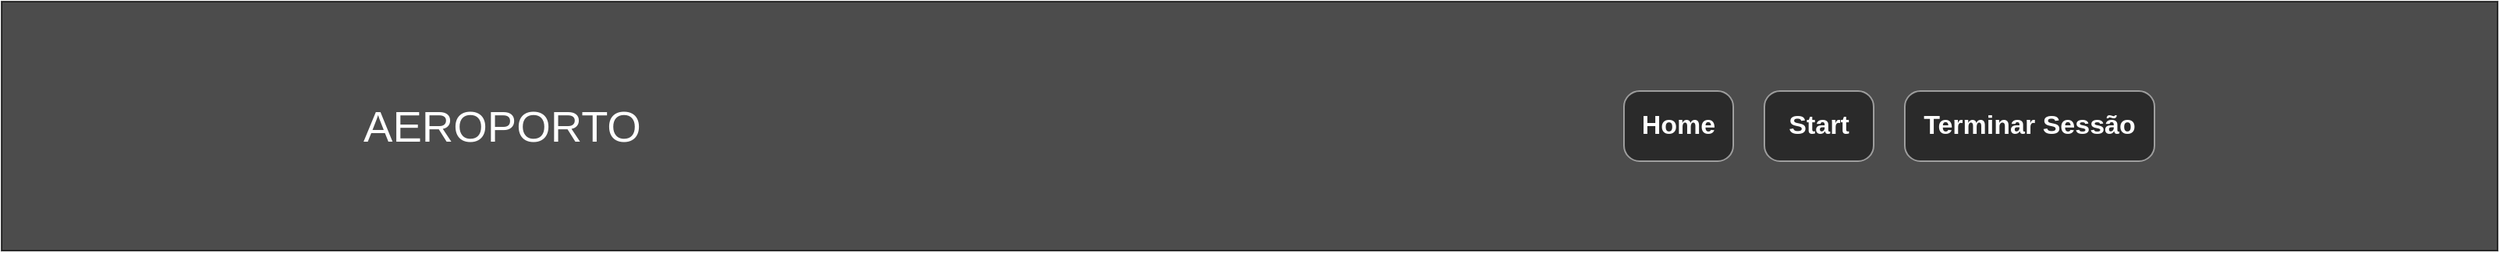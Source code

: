 <mxfile version="14.6.13" type="device"><diagram name="Page-1" id="03018318-947c-dd8e-b7a3-06fadd420f32"><mxGraphModel dx="2844" dy="1588" grid="1" gridSize="10" guides="1" tooltips="1" connect="1" arrows="1" fold="1" page="1" pageScale="1" pageWidth="1100" pageHeight="850" background="#ffffff" math="0" shadow="0"><root><mxCell id="0"/><mxCell id="1" parent="0"/><mxCell id="F1UHzZy2KAWp5ig6JuPS-6" value="" style="rounded=0;whiteSpace=wrap;html=1;fillColor=#000000;opacity=70;" vertex="1" parent="1"><mxGeometry x="29" width="1600" height="160" as="geometry"/></mxCell><mxCell id="F1UHzZy2KAWp5ig6JuPS-7" value="&lt;font color=&quot;#ffffff&quot; style=&quot;font-size: 28px&quot;&gt;AEROPORTO&lt;/font&gt;" style="text;html=1;align=center;verticalAlign=middle;whiteSpace=wrap;rounded=0;" vertex="1" parent="1"><mxGeometry x="220" y="70" width="260" height="20" as="geometry"/></mxCell><mxCell id="F1UHzZy2KAWp5ig6JuPS-8" value="Home" style="strokeWidth=1;shadow=0;dashed=0;align=center;html=1;shape=mxgraph.mockup.buttons.button;fontColor=#ffffff;mainText=;buttonStyle=round;fontSize=17;fontStyle=1;whiteSpace=wrap;fillColor=#080808;strokeColor=#FFFFFF;opacity=50;" vertex="1" parent="1"><mxGeometry x="1069" y="57.5" width="70" height="45" as="geometry"/></mxCell><mxCell id="F1UHzZy2KAWp5ig6JuPS-9" value="Start" style="strokeWidth=1;shadow=0;dashed=0;align=center;html=1;shape=mxgraph.mockup.buttons.button;fontColor=#ffffff;mainText=;buttonStyle=round;fontSize=17;fontStyle=1;whiteSpace=wrap;fillColor=#080808;strokeColor=#FFFFFF;opacity=50;" vertex="1" parent="1"><mxGeometry x="1159" y="57.5" width="70" height="45" as="geometry"/></mxCell><mxCell id="F1UHzZy2KAWp5ig6JuPS-10" value="Terminar Sessão" style="strokeWidth=1;shadow=0;dashed=0;align=center;html=1;shape=mxgraph.mockup.buttons.button;fontColor=#ffffff;mainText=;buttonStyle=round;fontSize=17;fontStyle=1;whiteSpace=wrap;fillColor=#080808;strokeColor=#FFFFFF;opacity=50;" vertex="1" parent="1"><mxGeometry x="1249" y="57.5" width="160" height="45" as="geometry"/></mxCell></root></mxGraphModel></diagram></mxfile>
